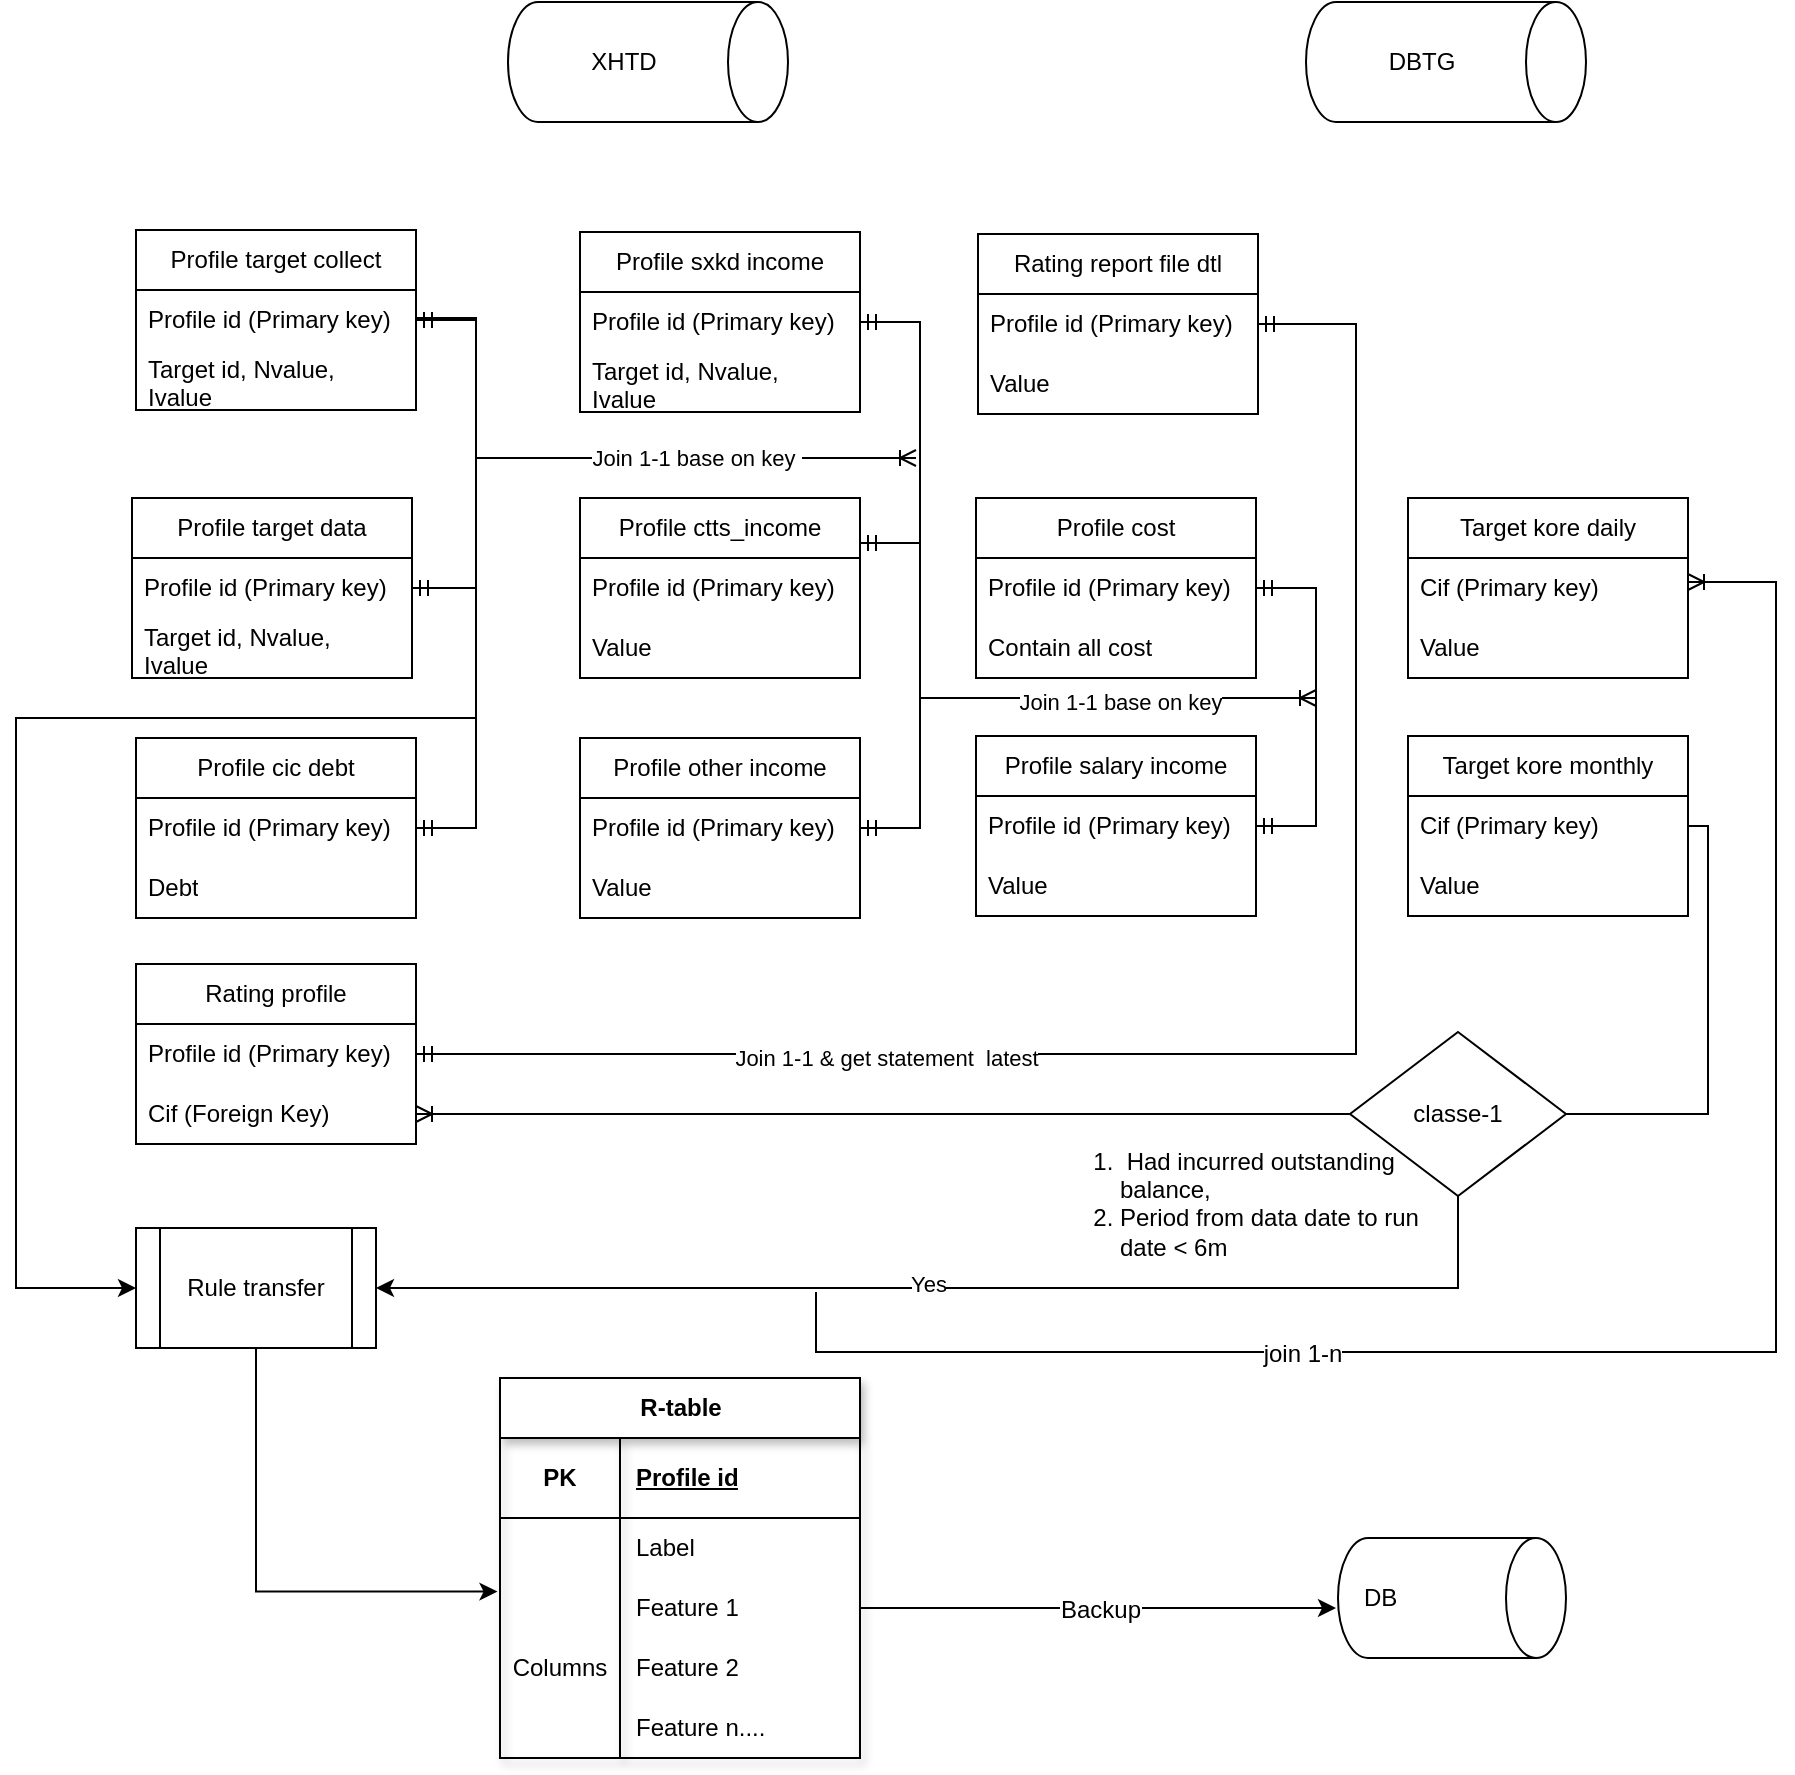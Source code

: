 <mxfile version="22.1.9" type="github">
  <diagram name="Page-1" id="iptLeCI3MLoq2-NPcGq8">
    <mxGraphModel dx="2092" dy="569" grid="1" gridSize="10" guides="1" tooltips="1" connect="1" arrows="1" fold="1" page="1" pageScale="1" pageWidth="850" pageHeight="1100" math="0" shadow="0">
      <root>
        <mxCell id="0" />
        <mxCell id="1" parent="0" />
        <mxCell id="3nKmkYwa7zbvBV-Bcch5-148" value="&lt;ol&gt;&lt;li&gt;&amp;nbsp;Had incurred outstanding balance,&lt;/li&gt;&lt;li&gt;Period from data date to run date &amp;lt; 6m&lt;/li&gt;&lt;/ol&gt;" style="text;strokeColor=none;fillColor=none;html=1;whiteSpace=wrap;verticalAlign=middle;overflow=hidden;fontSize=12;fontFamily=Helvetica;fontColor=default;align=left;shadow=1;" vertex="1" parent="1">
          <mxGeometry x="430" y="790" width="205" height="80" as="geometry" />
        </mxCell>
        <mxCell id="jN4S2BLAtv_jYJFt8GwO-5" value="XHTD" style="shape=cylinder3;whiteSpace=wrap;html=1;boundedLbl=1;backgroundOutline=1;size=15;direction=south;" parent="1" vertex="1">
          <mxGeometry x="166" y="232" width="140" height="60" as="geometry" />
        </mxCell>
        <mxCell id="jN4S2BLAtv_jYJFt8GwO-6" value="Rating profile" style="swimlane;fontStyle=0;childLayout=stackLayout;horizontal=1;startSize=30;horizontalStack=0;resizeParent=1;resizeParentMax=0;resizeLast=0;collapsible=1;marginBottom=0;whiteSpace=wrap;html=1;" parent="1" vertex="1">
          <mxGeometry x="-20" y="713" width="140" height="90" as="geometry" />
        </mxCell>
        <mxCell id="jN4S2BLAtv_jYJFt8GwO-7" value="Profile id (Primary key)" style="text;strokeColor=none;fillColor=none;align=left;verticalAlign=middle;spacingLeft=4;spacingRight=4;overflow=hidden;points=[[0,0.5],[1,0.5]];portConstraint=eastwest;rotatable=0;whiteSpace=wrap;html=1;" parent="jN4S2BLAtv_jYJFt8GwO-6" vertex="1">
          <mxGeometry y="30" width="140" height="30" as="geometry" />
        </mxCell>
        <mxCell id="jN4S2BLAtv_jYJFt8GwO-8" value="Cif (Foreign Key)" style="text;strokeColor=none;fillColor=none;align=left;verticalAlign=middle;spacingLeft=4;spacingRight=4;overflow=hidden;points=[[0,0.5],[1,0.5]];portConstraint=eastwest;rotatable=0;whiteSpace=wrap;html=1;" parent="jN4S2BLAtv_jYJFt8GwO-6" vertex="1">
          <mxGeometry y="60" width="140" height="30" as="geometry" />
        </mxCell>
        <mxCell id="jN4S2BLAtv_jYJFt8GwO-10" value="Target kore monthly" style="swimlane;fontStyle=0;childLayout=stackLayout;horizontal=1;startSize=30;horizontalStack=0;resizeParent=1;resizeParentMax=0;resizeLast=0;collapsible=1;marginBottom=0;whiteSpace=wrap;html=1;" parent="1" vertex="1">
          <mxGeometry x="616" y="599" width="140" height="90" as="geometry" />
        </mxCell>
        <mxCell id="jN4S2BLAtv_jYJFt8GwO-11" value="Cif (Primary key)" style="text;strokeColor=none;fillColor=none;align=left;verticalAlign=middle;spacingLeft=4;spacingRight=4;overflow=hidden;points=[[0,0.5],[1,0.5]];portConstraint=eastwest;rotatable=0;whiteSpace=wrap;html=1;" parent="jN4S2BLAtv_jYJFt8GwO-10" vertex="1">
          <mxGeometry y="30" width="140" height="30" as="geometry" />
        </mxCell>
        <mxCell id="jN4S2BLAtv_jYJFt8GwO-12" value="Value" style="text;strokeColor=none;fillColor=none;align=left;verticalAlign=middle;spacingLeft=4;spacingRight=4;overflow=hidden;points=[[0,0.5],[1,0.5]];portConstraint=eastwest;rotatable=0;whiteSpace=wrap;html=1;" parent="jN4S2BLAtv_jYJFt8GwO-10" vertex="1">
          <mxGeometry y="60" width="140" height="30" as="geometry" />
        </mxCell>
        <mxCell id="jN4S2BLAtv_jYJFt8GwO-28" value="Profile target collect" style="swimlane;fontStyle=0;childLayout=stackLayout;horizontal=1;startSize=30;horizontalStack=0;resizeParent=1;resizeParentMax=0;resizeLast=0;collapsible=1;marginBottom=0;whiteSpace=wrap;html=1;" parent="1" vertex="1">
          <mxGeometry x="-20" y="346" width="140" height="90" as="geometry" />
        </mxCell>
        <mxCell id="jN4S2BLAtv_jYJFt8GwO-29" value="Profile id (Primary key)" style="text;strokeColor=none;fillColor=none;align=left;verticalAlign=middle;spacingLeft=4;spacingRight=4;overflow=hidden;points=[[0,0.5],[1,0.5]];portConstraint=eastwest;rotatable=0;whiteSpace=wrap;html=1;" parent="jN4S2BLAtv_jYJFt8GwO-28" vertex="1">
          <mxGeometry y="30" width="140" height="30" as="geometry" />
        </mxCell>
        <mxCell id="jN4S2BLAtv_jYJFt8GwO-30" value="Target id, Nvalue, Ivalue&amp;nbsp;" style="text;strokeColor=none;fillColor=none;align=left;verticalAlign=middle;spacingLeft=4;spacingRight=4;overflow=hidden;points=[[0,0.5],[1,0.5]];portConstraint=eastwest;rotatable=0;whiteSpace=wrap;html=1;" parent="jN4S2BLAtv_jYJFt8GwO-28" vertex="1">
          <mxGeometry y="60" width="140" height="30" as="geometry" />
        </mxCell>
        <mxCell id="jN4S2BLAtv_jYJFt8GwO-31" value="Profile ctts_income" style="swimlane;fontStyle=0;childLayout=stackLayout;horizontal=1;startSize=30;horizontalStack=0;resizeParent=1;resizeParentMax=0;resizeLast=0;collapsible=1;marginBottom=0;whiteSpace=wrap;html=1;" parent="1" vertex="1">
          <mxGeometry x="202" y="480" width="140" height="90" as="geometry" />
        </mxCell>
        <mxCell id="jN4S2BLAtv_jYJFt8GwO-32" value="Profile id (Primary key)" style="text;strokeColor=none;fillColor=none;align=left;verticalAlign=middle;spacingLeft=4;spacingRight=4;overflow=hidden;points=[[0,0.5],[1,0.5]];portConstraint=eastwest;rotatable=0;whiteSpace=wrap;html=1;" parent="jN4S2BLAtv_jYJFt8GwO-31" vertex="1">
          <mxGeometry y="30" width="140" height="30" as="geometry" />
        </mxCell>
        <mxCell id="jN4S2BLAtv_jYJFt8GwO-33" value="Value" style="text;strokeColor=none;fillColor=none;align=left;verticalAlign=middle;spacingLeft=4;spacingRight=4;overflow=hidden;points=[[0,0.5],[1,0.5]];portConstraint=eastwest;rotatable=0;whiteSpace=wrap;html=1;" parent="jN4S2BLAtv_jYJFt8GwO-31" vertex="1">
          <mxGeometry y="60" width="140" height="30" as="geometry" />
        </mxCell>
        <mxCell id="jN4S2BLAtv_jYJFt8GwO-43" value="Profile cost" style="swimlane;fontStyle=0;childLayout=stackLayout;horizontal=1;startSize=30;horizontalStack=0;resizeParent=1;resizeParentMax=0;resizeLast=0;collapsible=1;marginBottom=0;whiteSpace=wrap;html=1;" parent="1" vertex="1">
          <mxGeometry x="400" y="480" width="140" height="90" as="geometry" />
        </mxCell>
        <mxCell id="jN4S2BLAtv_jYJFt8GwO-44" value="Profile id (Primary key)" style="text;strokeColor=none;fillColor=none;align=left;verticalAlign=middle;spacingLeft=4;spacingRight=4;overflow=hidden;points=[[0,0.5],[1,0.5]];portConstraint=eastwest;rotatable=0;whiteSpace=wrap;html=1;" parent="jN4S2BLAtv_jYJFt8GwO-43" vertex="1">
          <mxGeometry y="30" width="140" height="30" as="geometry" />
        </mxCell>
        <mxCell id="jN4S2BLAtv_jYJFt8GwO-45" value="Contain all cost&amp;nbsp;" style="text;strokeColor=none;fillColor=none;align=left;verticalAlign=middle;spacingLeft=4;spacingRight=4;overflow=hidden;points=[[0,0.5],[1,0.5]];portConstraint=eastwest;rotatable=0;whiteSpace=wrap;html=1;" parent="jN4S2BLAtv_jYJFt8GwO-43" vertex="1">
          <mxGeometry y="60" width="140" height="30" as="geometry" />
        </mxCell>
        <mxCell id="jN4S2BLAtv_jYJFt8GwO-46" value="Profile target data" style="swimlane;fontStyle=0;childLayout=stackLayout;horizontal=1;startSize=30;horizontalStack=0;resizeParent=1;resizeParentMax=0;resizeLast=0;collapsible=1;marginBottom=0;whiteSpace=wrap;html=1;" parent="1" vertex="1">
          <mxGeometry x="-22" y="480" width="140" height="90" as="geometry" />
        </mxCell>
        <mxCell id="jN4S2BLAtv_jYJFt8GwO-47" value="Profile id (Primary key)" style="text;strokeColor=none;fillColor=none;align=left;verticalAlign=middle;spacingLeft=4;spacingRight=4;overflow=hidden;points=[[0,0.5],[1,0.5]];portConstraint=eastwest;rotatable=0;whiteSpace=wrap;html=1;" parent="jN4S2BLAtv_jYJFt8GwO-46" vertex="1">
          <mxGeometry y="30" width="140" height="30" as="geometry" />
        </mxCell>
        <mxCell id="jN4S2BLAtv_jYJFt8GwO-48" value="Target id, Nvalue, Ivalue&amp;nbsp;" style="text;strokeColor=none;fillColor=none;align=left;verticalAlign=middle;spacingLeft=4;spacingRight=4;overflow=hidden;points=[[0,0.5],[1,0.5]];portConstraint=eastwest;rotatable=0;whiteSpace=wrap;html=1;" parent="jN4S2BLAtv_jYJFt8GwO-46" vertex="1">
          <mxGeometry y="60" width="140" height="30" as="geometry" />
        </mxCell>
        <mxCell id="jN4S2BLAtv_jYJFt8GwO-49" value="Profile cic debt" style="swimlane;fontStyle=0;childLayout=stackLayout;horizontal=1;startSize=30;horizontalStack=0;resizeParent=1;resizeParentMax=0;resizeLast=0;collapsible=1;marginBottom=0;whiteSpace=wrap;html=1;" parent="1" vertex="1">
          <mxGeometry x="-20" y="600" width="140" height="90" as="geometry" />
        </mxCell>
        <mxCell id="jN4S2BLAtv_jYJFt8GwO-50" value="Profile id (Primary key)" style="text;strokeColor=none;fillColor=none;align=left;verticalAlign=middle;spacingLeft=4;spacingRight=4;overflow=hidden;points=[[0,0.5],[1,0.5]];portConstraint=eastwest;rotatable=0;whiteSpace=wrap;html=1;" parent="jN4S2BLAtv_jYJFt8GwO-49" vertex="1">
          <mxGeometry y="30" width="140" height="30" as="geometry" />
        </mxCell>
        <mxCell id="jN4S2BLAtv_jYJFt8GwO-51" value="Debt" style="text;strokeColor=none;fillColor=none;align=left;verticalAlign=middle;spacingLeft=4;spacingRight=4;overflow=hidden;points=[[0,0.5],[1,0.5]];portConstraint=eastwest;rotatable=0;whiteSpace=wrap;html=1;" parent="jN4S2BLAtv_jYJFt8GwO-49" vertex="1">
          <mxGeometry y="60" width="140" height="30" as="geometry" />
        </mxCell>
        <mxCell id="jN4S2BLAtv_jYJFt8GwO-52" value="Profile sxkd income" style="swimlane;fontStyle=0;childLayout=stackLayout;horizontal=1;startSize=30;horizontalStack=0;resizeParent=1;resizeParentMax=0;resizeLast=0;collapsible=1;marginBottom=0;whiteSpace=wrap;html=1;" parent="1" vertex="1">
          <mxGeometry x="202" y="347" width="140" height="90" as="geometry" />
        </mxCell>
        <mxCell id="jN4S2BLAtv_jYJFt8GwO-53" value="Profile id (Primary key)" style="text;strokeColor=none;fillColor=none;align=left;verticalAlign=middle;spacingLeft=4;spacingRight=4;overflow=hidden;points=[[0,0.5],[1,0.5]];portConstraint=eastwest;rotatable=0;whiteSpace=wrap;html=1;" parent="jN4S2BLAtv_jYJFt8GwO-52" vertex="1">
          <mxGeometry y="30" width="140" height="30" as="geometry" />
        </mxCell>
        <mxCell id="jN4S2BLAtv_jYJFt8GwO-54" value="Target id, Nvalue, Ivalue&amp;nbsp;" style="text;strokeColor=none;fillColor=none;align=left;verticalAlign=middle;spacingLeft=4;spacingRight=4;overflow=hidden;points=[[0,0.5],[1,0.5]];portConstraint=eastwest;rotatable=0;whiteSpace=wrap;html=1;" parent="jN4S2BLAtv_jYJFt8GwO-52" vertex="1">
          <mxGeometry y="60" width="140" height="30" as="geometry" />
        </mxCell>
        <mxCell id="jN4S2BLAtv_jYJFt8GwO-55" value="Profile other income" style="swimlane;fontStyle=0;childLayout=stackLayout;horizontal=1;startSize=30;horizontalStack=0;resizeParent=1;resizeParentMax=0;resizeLast=0;collapsible=1;marginBottom=0;whiteSpace=wrap;html=1;" parent="1" vertex="1">
          <mxGeometry x="202" y="600" width="140" height="90" as="geometry" />
        </mxCell>
        <mxCell id="jN4S2BLAtv_jYJFt8GwO-56" value="Profile id (Primary key)" style="text;strokeColor=none;fillColor=none;align=left;verticalAlign=middle;spacingLeft=4;spacingRight=4;overflow=hidden;points=[[0,0.5],[1,0.5]];portConstraint=eastwest;rotatable=0;whiteSpace=wrap;html=1;" parent="jN4S2BLAtv_jYJFt8GwO-55" vertex="1">
          <mxGeometry y="30" width="140" height="30" as="geometry" />
        </mxCell>
        <mxCell id="jN4S2BLAtv_jYJFt8GwO-57" value="Value" style="text;strokeColor=none;fillColor=none;align=left;verticalAlign=middle;spacingLeft=4;spacingRight=4;overflow=hidden;points=[[0,0.5],[1,0.5]];portConstraint=eastwest;rotatable=0;whiteSpace=wrap;html=1;" parent="jN4S2BLAtv_jYJFt8GwO-55" vertex="1">
          <mxGeometry y="60" width="140" height="30" as="geometry" />
        </mxCell>
        <mxCell id="jN4S2BLAtv_jYJFt8GwO-58" value="Profile salary income" style="swimlane;fontStyle=0;childLayout=stackLayout;horizontal=1;startSize=30;horizontalStack=0;resizeParent=1;resizeParentMax=0;resizeLast=0;collapsible=1;marginBottom=0;whiteSpace=wrap;html=1;" parent="1" vertex="1">
          <mxGeometry x="400" y="599" width="140" height="90" as="geometry" />
        </mxCell>
        <mxCell id="jN4S2BLAtv_jYJFt8GwO-59" value="Profile id (Primary key)" style="text;strokeColor=none;fillColor=none;align=left;verticalAlign=middle;spacingLeft=4;spacingRight=4;overflow=hidden;points=[[0,0.5],[1,0.5]];portConstraint=eastwest;rotatable=0;whiteSpace=wrap;html=1;" parent="jN4S2BLAtv_jYJFt8GwO-58" vertex="1">
          <mxGeometry y="30" width="140" height="30" as="geometry" />
        </mxCell>
        <mxCell id="jN4S2BLAtv_jYJFt8GwO-60" value="Value" style="text;strokeColor=none;fillColor=none;align=left;verticalAlign=middle;spacingLeft=4;spacingRight=4;overflow=hidden;points=[[0,0.5],[1,0.5]];portConstraint=eastwest;rotatable=0;whiteSpace=wrap;html=1;" parent="jN4S2BLAtv_jYJFt8GwO-58" vertex="1">
          <mxGeometry y="60" width="140" height="30" as="geometry" />
        </mxCell>
        <mxCell id="jN4S2BLAtv_jYJFt8GwO-62" value="DBTG" style="shape=cylinder3;whiteSpace=wrap;html=1;boundedLbl=1;backgroundOutline=1;size=15;direction=south;" parent="1" vertex="1">
          <mxGeometry x="565" y="232" width="140" height="60" as="geometry" />
        </mxCell>
        <mxCell id="jN4S2BLAtv_jYJFt8GwO-70" value="" style="edgeStyle=entityRelationEdgeStyle;fontSize=12;html=1;endArrow=ERmandOne;startArrow=ERmandOne;rounded=0;exitX=1;exitY=0.5;exitDx=0;exitDy=0;" parent="1" target="jN4S2BLAtv_jYJFt8GwO-50" edge="1" source="jN4S2BLAtv_jYJFt8GwO-29">
          <mxGeometry width="100" height="100" relative="1" as="geometry">
            <mxPoint x="150" y="390" as="sourcePoint" />
            <mxPoint x="190" y="610" as="targetPoint" />
            <Array as="points">
              <mxPoint x="170" y="520" />
              <mxPoint x="180" y="530" />
              <mxPoint x="180" y="390" />
              <mxPoint x="160" y="640" />
              <mxPoint x="180" y="560" />
              <mxPoint x="180" y="490" />
            </Array>
          </mxGeometry>
        </mxCell>
        <mxCell id="jN4S2BLAtv_jYJFt8GwO-75" value="" style="edgeStyle=entityRelationEdgeStyle;fontSize=12;html=1;endArrow=ERmandOne;startArrow=ERmandOne;rounded=0;entryX=1;entryY=0.5;entryDx=0;entryDy=0;exitX=1;exitY=0.5;exitDx=0;exitDy=0;" parent="1" source="jN4S2BLAtv_jYJFt8GwO-56" target="jN4S2BLAtv_jYJFt8GwO-53" edge="1">
          <mxGeometry width="100" height="100" relative="1" as="geometry">
            <mxPoint x="400" y="660" as="sourcePoint" />
            <mxPoint x="500" y="560" as="targetPoint" />
          </mxGeometry>
        </mxCell>
        <mxCell id="jN4S2BLAtv_jYJFt8GwO-81" value="Rating report file dtl" style="swimlane;fontStyle=0;childLayout=stackLayout;horizontal=1;startSize=30;horizontalStack=0;resizeParent=1;resizeParentMax=0;resizeLast=0;collapsible=1;marginBottom=0;whiteSpace=wrap;html=1;" parent="1" vertex="1">
          <mxGeometry x="401" y="348" width="140" height="90" as="geometry" />
        </mxCell>
        <mxCell id="jN4S2BLAtv_jYJFt8GwO-82" value="Profile id (Primary key)" style="text;strokeColor=none;fillColor=none;align=left;verticalAlign=middle;spacingLeft=4;spacingRight=4;overflow=hidden;points=[[0,0.5],[1,0.5]];portConstraint=eastwest;rotatable=0;whiteSpace=wrap;html=1;" parent="jN4S2BLAtv_jYJFt8GwO-81" vertex="1">
          <mxGeometry y="30" width="140" height="30" as="geometry" />
        </mxCell>
        <mxCell id="jN4S2BLAtv_jYJFt8GwO-83" value="Value" style="text;strokeColor=none;fillColor=none;align=left;verticalAlign=middle;spacingLeft=4;spacingRight=4;overflow=hidden;points=[[0,0.5],[1,0.5]];portConstraint=eastwest;rotatable=0;whiteSpace=wrap;html=1;" parent="jN4S2BLAtv_jYJFt8GwO-81" vertex="1">
          <mxGeometry y="60" width="140" height="30" as="geometry" />
        </mxCell>
        <mxCell id="jN4S2BLAtv_jYJFt8GwO-98" value="" style="edgeStyle=entityRelationEdgeStyle;fontSize=12;html=1;endArrow=ERmandOne;startArrow=ERmandOne;rounded=0;exitX=1;exitY=0.5;exitDx=0;exitDy=0;entryX=1;entryY=0.5;entryDx=0;entryDy=0;" parent="1" source="jN4S2BLAtv_jYJFt8GwO-59" target="jN4S2BLAtv_jYJFt8GwO-44" edge="1">
          <mxGeometry width="100" height="100" relative="1" as="geometry">
            <mxPoint x="620" y="644" as="sourcePoint" />
            <mxPoint x="660" y="410" as="targetPoint" />
            <Array as="points">
              <mxPoint x="630" y="450" />
              <mxPoint x="620" y="520" />
              <mxPoint x="650" y="460" />
            </Array>
          </mxGeometry>
        </mxCell>
        <mxCell id="jN4S2BLAtv_jYJFt8GwO-99" value="" style="edgeStyle=entityRelationEdgeStyle;fontSize=12;html=1;endArrow=ERoneToMany;rounded=0;" parent="1" edge="1">
          <mxGeometry width="100" height="100" relative="1" as="geometry">
            <mxPoint x="150" y="460" as="sourcePoint" />
            <mxPoint x="370" y="460" as="targetPoint" />
          </mxGeometry>
        </mxCell>
        <mxCell id="3nKmkYwa7zbvBV-Bcch5-14" value="Join 1-1 base on key&amp;nbsp;" style="edgeLabel;html=1;align=center;verticalAlign=middle;resizable=0;points=[];" vertex="1" connectable="0" parent="jN4S2BLAtv_jYJFt8GwO-99">
          <mxGeometry x="-0.005" relative="1" as="geometry">
            <mxPoint as="offset" />
          </mxGeometry>
        </mxCell>
        <mxCell id="jN4S2BLAtv_jYJFt8GwO-100" value="" style="edgeStyle=entityRelationEdgeStyle;fontSize=12;html=1;endArrow=ERoneToMany;rounded=0;" parent="1" edge="1">
          <mxGeometry width="100" height="100" relative="1" as="geometry">
            <mxPoint x="372" y="580" as="sourcePoint" />
            <mxPoint x="570" y="580" as="targetPoint" />
            <Array as="points">
              <mxPoint x="382" y="580" />
              <mxPoint x="832" y="560" />
            </Array>
          </mxGeometry>
        </mxCell>
        <mxCell id="3nKmkYwa7zbvBV-Bcch5-15" value="Join 1-1 base on key" style="edgeLabel;html=1;align=center;verticalAlign=middle;resizable=0;points=[];" vertex="1" connectable="0" parent="jN4S2BLAtv_jYJFt8GwO-100">
          <mxGeometry x="0.004" y="-2" relative="1" as="geometry">
            <mxPoint as="offset" />
          </mxGeometry>
        </mxCell>
        <mxCell id="jN4S2BLAtv_jYJFt8GwO-104" value="Target kore daily" style="swimlane;fontStyle=0;childLayout=stackLayout;horizontal=1;startSize=30;horizontalStack=0;resizeParent=1;resizeParentMax=0;resizeLast=0;collapsible=1;marginBottom=0;whiteSpace=wrap;html=1;" parent="1" vertex="1">
          <mxGeometry x="616" y="480" width="140" height="90" as="geometry" />
        </mxCell>
        <mxCell id="jN4S2BLAtv_jYJFt8GwO-105" value="Cif (Primary key)" style="text;strokeColor=none;fillColor=none;align=left;verticalAlign=middle;spacingLeft=4;spacingRight=4;overflow=hidden;points=[[0,0.5],[1,0.5]];portConstraint=eastwest;rotatable=0;whiteSpace=wrap;html=1;" parent="jN4S2BLAtv_jYJFt8GwO-104" vertex="1">
          <mxGeometry y="30" width="140" height="30" as="geometry" />
        </mxCell>
        <mxCell id="jN4S2BLAtv_jYJFt8GwO-106" value="Value" style="text;strokeColor=none;fillColor=none;align=left;verticalAlign=middle;spacingLeft=4;spacingRight=4;overflow=hidden;points=[[0,0.5],[1,0.5]];portConstraint=eastwest;rotatable=0;whiteSpace=wrap;html=1;" parent="jN4S2BLAtv_jYJFt8GwO-104" vertex="1">
          <mxGeometry y="60" width="140" height="30" as="geometry" />
        </mxCell>
        <mxCell id="3nKmkYwa7zbvBV-Bcch5-12" value="" style="edgeStyle=entityRelationEdgeStyle;fontSize=12;html=1;endArrow=ERmandOne;rounded=0;entryX=1;entryY=0.5;entryDx=0;entryDy=0;" edge="1" parent="1" target="jN4S2BLAtv_jYJFt8GwO-47">
          <mxGeometry width="100" height="100" relative="1" as="geometry">
            <mxPoint x="120" y="390" as="sourcePoint" />
            <mxPoint x="350" y="700" as="targetPoint" />
          </mxGeometry>
        </mxCell>
        <mxCell id="3nKmkYwa7zbvBV-Bcch5-13" value="" style="edgeStyle=entityRelationEdgeStyle;fontSize=12;html=1;endArrow=ERmandOne;rounded=0;entryX=1;entryY=0.25;entryDx=0;entryDy=0;exitX=1;exitY=0.5;exitDx=0;exitDy=0;" edge="1" parent="1" source="jN4S2BLAtv_jYJFt8GwO-53" target="jN4S2BLAtv_jYJFt8GwO-31">
          <mxGeometry width="100" height="100" relative="1" as="geometry">
            <mxPoint x="250" y="670" as="sourcePoint" />
            <mxPoint x="350" y="570" as="targetPoint" />
          </mxGeometry>
        </mxCell>
        <mxCell id="3nKmkYwa7zbvBV-Bcch5-36" value="" style="edgeStyle=orthogonalEdgeStyle;fontSize=12;html=1;endArrow=ERoneToMany;rounded=0;exitX=1;exitY=0.5;exitDx=0;exitDy=0;" edge="1" parent="1" source="jN4S2BLAtv_jYJFt8GwO-11" target="jN4S2BLAtv_jYJFt8GwO-8">
          <mxGeometry width="100" height="100" relative="1" as="geometry">
            <mxPoint x="370" y="730" as="sourcePoint" />
            <mxPoint x="470" y="630" as="targetPoint" />
          </mxGeometry>
        </mxCell>
        <mxCell id="3nKmkYwa7zbvBV-Bcch5-51" style="edgeStyle=orthogonalEdgeStyle;rounded=0;orthogonalLoop=1;jettySize=auto;html=1;" edge="1" parent="1" source="3nKmkYwa7zbvBV-Bcch5-38" target="3nKmkYwa7zbvBV-Bcch5-45">
          <mxGeometry relative="1" as="geometry">
            <Array as="points">
              <mxPoint x="641" y="875" />
            </Array>
          </mxGeometry>
        </mxCell>
        <mxCell id="3nKmkYwa7zbvBV-Bcch5-53" value="Yes" style="edgeLabel;html=1;align=center;verticalAlign=middle;resizable=0;points=[];" vertex="1" connectable="0" parent="3nKmkYwa7zbvBV-Bcch5-51">
          <mxGeometry x="0.062" y="-2" relative="1" as="geometry">
            <mxPoint as="offset" />
          </mxGeometry>
        </mxCell>
        <mxCell id="3nKmkYwa7zbvBV-Bcch5-38" value="classe-1" style="shape=rhombus;perimeter=rhombusPerimeter;whiteSpace=wrap;html=1;align=center;" vertex="1" parent="1">
          <mxGeometry x="587" y="747" width="108" height="82" as="geometry" />
        </mxCell>
        <mxCell id="3nKmkYwa7zbvBV-Bcch5-40" value="" style="edgeStyle=orthogonalEdgeStyle;fontSize=12;html=1;endArrow=ERmandOne;startArrow=ERmandOne;rounded=0;exitX=1;exitY=0.5;exitDx=0;exitDy=0;entryX=1;entryY=0.5;entryDx=0;entryDy=0;" edge="1" parent="1" source="jN4S2BLAtv_jYJFt8GwO-7" target="jN4S2BLAtv_jYJFt8GwO-82">
          <mxGeometry width="100" height="100" relative="1" as="geometry">
            <mxPoint x="370" y="680" as="sourcePoint" />
            <mxPoint x="470" y="580" as="targetPoint" />
            <Array as="points">
              <mxPoint x="590" y="758" />
              <mxPoint x="590" y="393" />
            </Array>
          </mxGeometry>
        </mxCell>
        <mxCell id="3nKmkYwa7zbvBV-Bcch5-42" value="Join 1-1 &amp;amp; get statement&amp;nbsp; latest" style="edgeLabel;html=1;align=center;verticalAlign=middle;resizable=0;points=[];strokeColor=#3399FF;" vertex="1" connectable="0" parent="3nKmkYwa7zbvBV-Bcch5-40">
          <mxGeometry x="-0.468" y="-2" relative="1" as="geometry">
            <mxPoint as="offset" />
          </mxGeometry>
        </mxCell>
        <mxCell id="3nKmkYwa7zbvBV-Bcch5-45" value="Rule transfer" style="shape=process;whiteSpace=wrap;html=1;backgroundOutline=1;" vertex="1" parent="1">
          <mxGeometry x="-20" y="845" width="120" height="60" as="geometry" />
        </mxCell>
        <mxCell id="3nKmkYwa7zbvBV-Bcch5-55" value="" style="endArrow=classic;html=1;rounded=0;edgeStyle=orthogonalEdgeStyle;entryX=0;entryY=0.5;entryDx=0;entryDy=0;" edge="1" parent="1" target="3nKmkYwa7zbvBV-Bcch5-45">
          <mxGeometry width="50" height="50" relative="1" as="geometry">
            <mxPoint x="150" y="460" as="sourcePoint" />
            <mxPoint x="-110" y="490" as="targetPoint" />
            <Array as="points">
              <mxPoint x="150" y="590" />
              <mxPoint x="-80" y="590" />
              <mxPoint x="-80" y="875" />
            </Array>
          </mxGeometry>
        </mxCell>
        <mxCell id="jN4S2BLAtv_jYJFt8GwO-85" value="R-table" style="shape=table;startSize=30;container=1;collapsible=1;childLayout=tableLayout;fixedRows=1;rowLines=0;fontStyle=1;align=center;resizeLast=1;html=1;shadow=1;" parent="1" vertex="1">
          <mxGeometry x="162" y="920" width="180" height="190" as="geometry">
            <mxRectangle x="130" y="980" width="80" height="30" as="alternateBounds" />
          </mxGeometry>
        </mxCell>
        <mxCell id="jN4S2BLAtv_jYJFt8GwO-86" value="" style="shape=tableRow;horizontal=0;startSize=0;swimlaneHead=0;swimlaneBody=0;fillColor=none;collapsible=0;dropTarget=0;points=[[0,0.5],[1,0.5]];portConstraint=eastwest;top=0;left=0;right=0;bottom=1;" parent="jN4S2BLAtv_jYJFt8GwO-85" vertex="1">
          <mxGeometry y="30" width="180" height="40" as="geometry" />
        </mxCell>
        <mxCell id="jN4S2BLAtv_jYJFt8GwO-87" value="PK" style="shape=partialRectangle;connectable=0;fillColor=none;top=0;left=0;bottom=0;right=0;fontStyle=1;overflow=hidden;whiteSpace=wrap;html=1;" parent="jN4S2BLAtv_jYJFt8GwO-86" vertex="1">
          <mxGeometry width="60" height="40" as="geometry">
            <mxRectangle width="60" height="40" as="alternateBounds" />
          </mxGeometry>
        </mxCell>
        <mxCell id="jN4S2BLAtv_jYJFt8GwO-88" value="Profile id" style="shape=partialRectangle;connectable=0;fillColor=none;top=0;left=0;bottom=0;right=0;align=left;spacingLeft=6;fontStyle=5;overflow=hidden;whiteSpace=wrap;html=1;" parent="jN4S2BLAtv_jYJFt8GwO-86" vertex="1">
          <mxGeometry x="60" width="120" height="40" as="geometry">
            <mxRectangle width="120" height="40" as="alternateBounds" />
          </mxGeometry>
        </mxCell>
        <mxCell id="3nKmkYwa7zbvBV-Bcch5-101" style="shape=tableRow;horizontal=0;startSize=0;swimlaneHead=0;swimlaneBody=0;fillColor=none;collapsible=0;dropTarget=0;points=[[0,0.5],[1,0.5]];portConstraint=eastwest;top=0;left=0;right=0;bottom=0;" vertex="1" parent="jN4S2BLAtv_jYJFt8GwO-85">
          <mxGeometry y="70" width="180" height="30" as="geometry" />
        </mxCell>
        <mxCell id="3nKmkYwa7zbvBV-Bcch5-102" style="shape=partialRectangle;connectable=0;fillColor=none;top=0;left=0;bottom=0;right=0;editable=1;overflow=hidden;whiteSpace=wrap;html=1;" vertex="1" parent="3nKmkYwa7zbvBV-Bcch5-101">
          <mxGeometry width="60" height="30" as="geometry">
            <mxRectangle width="60" height="30" as="alternateBounds" />
          </mxGeometry>
        </mxCell>
        <mxCell id="3nKmkYwa7zbvBV-Bcch5-103" value="Label" style="shape=partialRectangle;connectable=0;fillColor=none;top=0;left=0;bottom=0;right=0;align=left;spacingLeft=6;overflow=hidden;whiteSpace=wrap;html=1;strokeWidth=0;" vertex="1" parent="3nKmkYwa7zbvBV-Bcch5-101">
          <mxGeometry x="60" width="120" height="30" as="geometry">
            <mxRectangle width="120" height="30" as="alternateBounds" />
          </mxGeometry>
        </mxCell>
        <mxCell id="3nKmkYwa7zbvBV-Bcch5-125" style="shape=tableRow;horizontal=0;startSize=0;swimlaneHead=0;swimlaneBody=0;fillColor=none;collapsible=0;dropTarget=0;points=[[0,0.5],[1,0.5]];portConstraint=eastwest;top=0;left=0;right=0;bottom=0;" vertex="1" parent="jN4S2BLAtv_jYJFt8GwO-85">
          <mxGeometry y="100" width="180" height="30" as="geometry" />
        </mxCell>
        <mxCell id="3nKmkYwa7zbvBV-Bcch5-126" value="" style="shape=partialRectangle;connectable=0;fillColor=none;top=0;left=0;bottom=0;right=0;editable=1;overflow=hidden;whiteSpace=wrap;html=1;" vertex="1" parent="3nKmkYwa7zbvBV-Bcch5-125">
          <mxGeometry width="60" height="30" as="geometry">
            <mxRectangle width="60" height="30" as="alternateBounds" />
          </mxGeometry>
        </mxCell>
        <mxCell id="3nKmkYwa7zbvBV-Bcch5-127" value="Feature 1" style="shape=partialRectangle;connectable=0;fillColor=none;top=0;left=0;bottom=0;right=0;align=left;spacingLeft=6;overflow=hidden;whiteSpace=wrap;html=1;strokeWidth=0;" vertex="1" parent="3nKmkYwa7zbvBV-Bcch5-125">
          <mxGeometry x="60" width="120" height="30" as="geometry">
            <mxRectangle width="120" height="30" as="alternateBounds" />
          </mxGeometry>
        </mxCell>
        <mxCell id="jN4S2BLAtv_jYJFt8GwO-89" value="" style="shape=tableRow;horizontal=0;startSize=0;swimlaneHead=0;swimlaneBody=0;fillColor=none;collapsible=0;dropTarget=0;points=[[0,0.5],[1,0.5]];portConstraint=eastwest;top=0;left=0;right=0;bottom=0;" parent="jN4S2BLAtv_jYJFt8GwO-85" vertex="1">
          <mxGeometry y="130" width="180" height="30" as="geometry" />
        </mxCell>
        <mxCell id="jN4S2BLAtv_jYJFt8GwO-90" value="Columns" style="shape=partialRectangle;connectable=0;fillColor=none;top=0;left=0;bottom=0;right=0;editable=1;overflow=hidden;whiteSpace=wrap;html=1;" parent="jN4S2BLAtv_jYJFt8GwO-89" vertex="1">
          <mxGeometry width="60" height="30" as="geometry">
            <mxRectangle width="60" height="30" as="alternateBounds" />
          </mxGeometry>
        </mxCell>
        <mxCell id="jN4S2BLAtv_jYJFt8GwO-91" value="Feature 2" style="shape=partialRectangle;connectable=0;fillColor=none;top=0;left=0;bottom=0;right=0;align=left;spacingLeft=6;overflow=hidden;whiteSpace=wrap;html=1;strokeWidth=0;" parent="jN4S2BLAtv_jYJFt8GwO-89" vertex="1">
          <mxGeometry x="60" width="120" height="30" as="geometry">
            <mxRectangle width="120" height="30" as="alternateBounds" />
          </mxGeometry>
        </mxCell>
        <mxCell id="3nKmkYwa7zbvBV-Bcch5-128" style="shape=tableRow;horizontal=0;startSize=0;swimlaneHead=0;swimlaneBody=0;fillColor=none;collapsible=0;dropTarget=0;points=[[0,0.5],[1,0.5]];portConstraint=eastwest;top=0;left=0;right=0;bottom=0;" vertex="1" parent="jN4S2BLAtv_jYJFt8GwO-85">
          <mxGeometry y="160" width="180" height="30" as="geometry" />
        </mxCell>
        <mxCell id="3nKmkYwa7zbvBV-Bcch5-129" style="shape=partialRectangle;connectable=0;fillColor=none;top=0;left=0;bottom=0;right=0;editable=1;overflow=hidden;whiteSpace=wrap;html=1;" vertex="1" parent="3nKmkYwa7zbvBV-Bcch5-128">
          <mxGeometry width="60" height="30" as="geometry">
            <mxRectangle width="60" height="30" as="alternateBounds" />
          </mxGeometry>
        </mxCell>
        <mxCell id="3nKmkYwa7zbvBV-Bcch5-130" value="Feature n...." style="shape=partialRectangle;connectable=0;fillColor=none;top=0;left=0;bottom=0;right=0;align=left;spacingLeft=6;overflow=hidden;whiteSpace=wrap;html=1;strokeWidth=0;" vertex="1" parent="3nKmkYwa7zbvBV-Bcch5-128">
          <mxGeometry x="60" width="120" height="30" as="geometry">
            <mxRectangle width="120" height="30" as="alternateBounds" />
          </mxGeometry>
        </mxCell>
        <mxCell id="3nKmkYwa7zbvBV-Bcch5-131" style="edgeStyle=orthogonalEdgeStyle;rounded=0;orthogonalLoop=1;jettySize=auto;html=1;entryX=-0.007;entryY=0.227;entryDx=0;entryDy=0;entryPerimeter=0;fontFamily=Helvetica;fontSize=12;fontColor=default;" edge="1" parent="1" source="3nKmkYwa7zbvBV-Bcch5-45" target="3nKmkYwa7zbvBV-Bcch5-125">
          <mxGeometry relative="1" as="geometry" />
        </mxCell>
        <mxCell id="3nKmkYwa7zbvBV-Bcch5-132" value="DB" style="shape=cylinder3;whiteSpace=wrap;html=1;boundedLbl=1;backgroundOutline=1;size=15;strokeColor=default;align=left;verticalAlign=middle;spacingLeft=6;fontFamily=Helvetica;fontSize=12;fontColor=default;fillColor=none;direction=south;" vertex="1" parent="1">
          <mxGeometry x="581" y="1000" width="114" height="60" as="geometry" />
        </mxCell>
        <mxCell id="3nKmkYwa7zbvBV-Bcch5-133" style="edgeStyle=entityRelationEdgeStyle;rounded=0;orthogonalLoop=1;jettySize=auto;html=1;exitX=1;exitY=0.5;exitDx=0;exitDy=0;fontFamily=Helvetica;fontSize=12;fontColor=default;" edge="1" parent="1" source="3nKmkYwa7zbvBV-Bcch5-125">
          <mxGeometry relative="1" as="geometry">
            <mxPoint x="580" y="1035" as="targetPoint" />
          </mxGeometry>
        </mxCell>
        <mxCell id="3nKmkYwa7zbvBV-Bcch5-134" value="Backup" style="edgeLabel;html=1;align=center;verticalAlign=middle;resizable=0;points=[];fontSize=12;fontFamily=Helvetica;fontColor=default;" vertex="1" connectable="0" parent="3nKmkYwa7zbvBV-Bcch5-133">
          <mxGeometry x="0.01" y="-1" relative="1" as="geometry">
            <mxPoint as="offset" />
          </mxGeometry>
        </mxCell>
        <mxCell id="3nKmkYwa7zbvBV-Bcch5-151" value="" style="edgeStyle=orthogonalEdgeStyle;fontSize=12;html=1;endArrow=ERoneToMany;rounded=0;fontFamily=Helvetica;fontColor=default;entryX=1;entryY=0.5;entryDx=0;entryDy=0;" edge="1" parent="1">
          <mxGeometry width="100" height="100" relative="1" as="geometry">
            <mxPoint x="320" y="877" as="sourcePoint" />
            <mxPoint x="756" y="522" as="targetPoint" />
            <Array as="points">
              <mxPoint x="320" y="907" />
              <mxPoint x="800" y="907" />
              <mxPoint x="800" y="522" />
            </Array>
          </mxGeometry>
        </mxCell>
        <mxCell id="3nKmkYwa7zbvBV-Bcch5-152" value="join 1-n" style="edgeLabel;html=1;align=center;verticalAlign=middle;resizable=0;points=[];fontSize=12;fontFamily=Helvetica;fontColor=default;" vertex="1" connectable="0" parent="3nKmkYwa7zbvBV-Bcch5-151">
          <mxGeometry x="-0.42" y="-1" relative="1" as="geometry">
            <mxPoint as="offset" />
          </mxGeometry>
        </mxCell>
      </root>
    </mxGraphModel>
  </diagram>
</mxfile>
